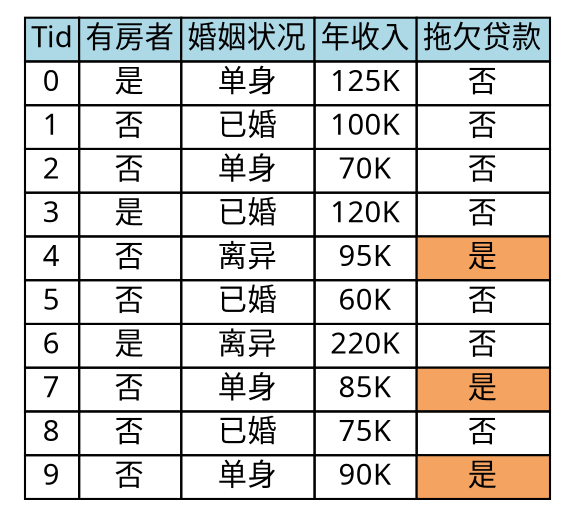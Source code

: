 digraph classificationSample {
	graph [rank=same rankdir=LR]
	node [shape=plaintext]
	edge [arrowhead=vee arrowsize=1]
	A [label=<
<TABLE BORDER="0" CELLBORDER="1" CELLSPACING="0">
    <TH>
        <TD BGCOLOR="lightblue">Tid</TD>
        <TD BGCOLOR="lightblue">有房者</TD>
        <TD BGCOLOR="lightblue">婚姻状况</TD>
        <TD BGCOLOR="lightblue">年收入</TD>
        <TD BGCOLOR="lightblue">拖欠贷款</TD>
    </TH>
    <TR>
        <TD>0</TD>
        <TD>是</TD>
        <TD>单身</TD>
        <TD>125K</TD>
        <TD>否</TD>
    </TR>
    <TR>
        <TD>1</TD>
        <TD>否</TD>
        <TD>已婚</TD>
        <TD>100K</TD>
        <TD>否</TD>
    </TR>
    <TR>
        <TD>2</TD>
        <TD>否</TD>
        <TD>单身</TD>
        <TD>70K</TD>
        <TD>否</TD>
    </TR>
    <TR>
        <TD>3</TD>
        <TD>是</TD>
        <TD>已婚</TD>
        <TD>120K</TD>
        <TD>否</TD>
    </TR>
    <TR>
        <TD>4</TD>
        <TD>否</TD>
        <TD>离异</TD>
        <TD>95K</TD>
        <TD BGCOLOR="sandybrown">是</TD>
    </TR>
    <TR>
        <TD>5</TD>
        <TD>否</TD>
        <TD>已婚</TD>
        <TD>60K</TD>
        <TD>否</TD>
    </TR>
    <TR>
        <TD>6</TD>
        <TD>是</TD>
        <TD>离异</TD>
        <TD>220K</TD>
        <TD>否</TD>
    </TR>
    <TR>
        <TD>7</TD>
        <TD>否</TD>
        <TD>单身</TD>
        <TD>85K</TD>
        <TD BGCOLOR="sandybrown">是</TD>
    </TR>
    <TR>
        <TD>8</TD>
        <TD>否</TD>
        <TD>已婚</TD>
        <TD>75K</TD>
        <TD>否</TD>
    </TR>
        <TR>
        <TD>9</TD>
        <TD>否</TD>
        <TD>单身</TD>
        <TD>90K</TD>
        <TD BGCOLOR="sandybrown">是</TD>
    </TR>
</TABLE>> fontname=STKAITI]
}
